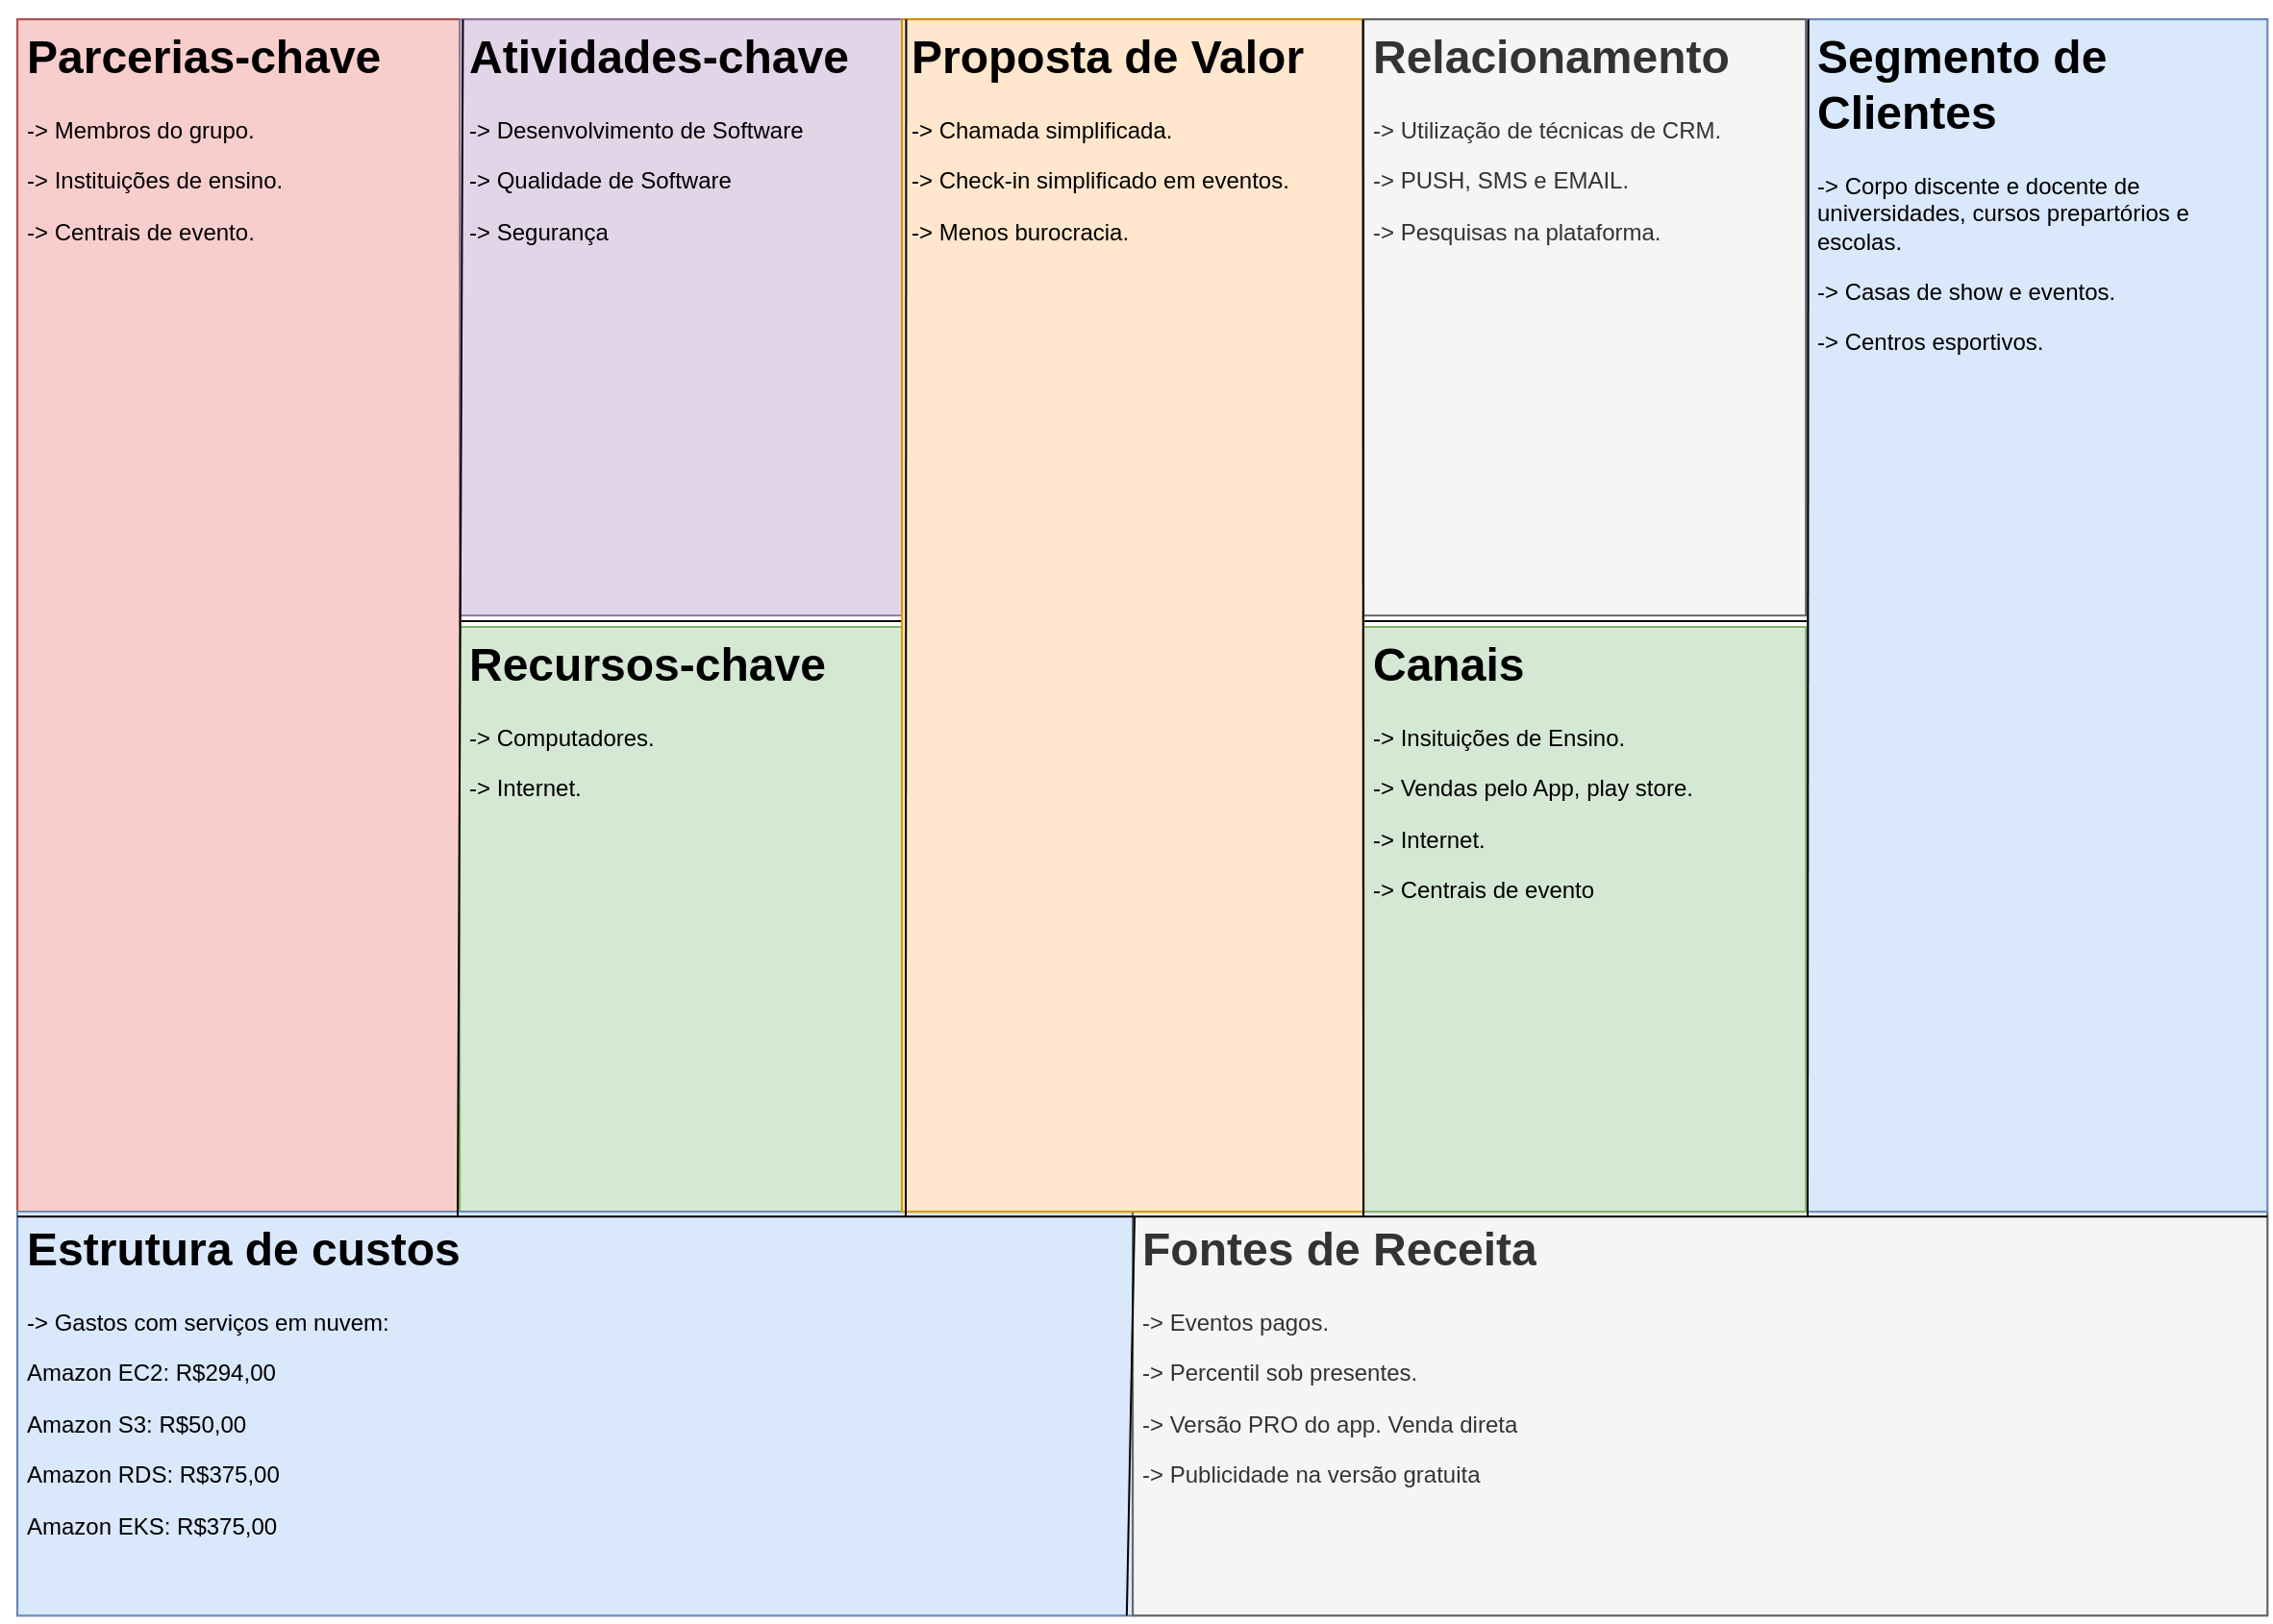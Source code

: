 <mxfile version="13.7.6" type="github">
  <diagram id="CRjgLtSJ01sPmX14vaST" name="Page-1">
    <mxGraphModel dx="2616" dy="1577" grid="1" gridSize="10" guides="1" tooltips="1" connect="1" arrows="1" fold="1" page="1" pageScale="1" pageWidth="1169" pageHeight="827" math="0" shadow="0">
      <root>
        <mxCell id="0" />
        <mxCell id="1" parent="0" />
        <mxCell id="FqqMgEGBLyU7ChuTZoGB-25" value="" style="group;spacing=0;strokeColor=none;" vertex="1" connectable="0" parent="1">
          <mxGeometry x="-5" y="-13" width="1180" height="840" as="geometry" />
        </mxCell>
        <mxCell id="FqqMgEGBLyU7ChuTZoGB-3" value="" style="rounded=0;whiteSpace=wrap;html=1;container=1;" vertex="1" parent="FqqMgEGBLyU7ChuTZoGB-25">
          <mxGeometry x="9.077" y="7.084" width="1170" height="830" as="geometry" />
        </mxCell>
        <mxCell id="FqqMgEGBLyU7ChuTZoGB-27" value="&lt;h1&gt;Parcerias-chave&lt;/h1&gt;&lt;p&gt;-&amp;gt; Membros do grupo.&lt;/p&gt;&lt;p&gt;-&amp;gt; Instituições de ensino.&lt;/p&gt;&lt;p&gt;-&amp;gt; Centrais de evento.&lt;/p&gt;" style="text;html=1;strokeColor=#b85450;fillColor=#f8cecc;spacing=5;spacingTop=-20;whiteSpace=wrap;overflow=hidden;rounded=0;" vertex="1" parent="FqqMgEGBLyU7ChuTZoGB-3">
          <mxGeometry width="230" height="620" as="geometry" />
        </mxCell>
        <mxCell id="FqqMgEGBLyU7ChuTZoGB-186" value="" style="endArrow=none;html=1;" edge="1" parent="FqqMgEGBLyU7ChuTZoGB-3">
          <mxGeometry width="50" height="50" relative="1" as="geometry">
            <mxPoint x="230.923" y="312.916" as="sourcePoint" />
            <mxPoint x="460.923" y="312.916" as="targetPoint" />
          </mxGeometry>
        </mxCell>
        <mxCell id="FqqMgEGBLyU7ChuTZoGB-187" value="" style="endArrow=none;html=1;spacing=0;" edge="1" parent="FqqMgEGBLyU7ChuTZoGB-3">
          <mxGeometry width="50" height="50" relative="1" as="geometry">
            <mxPoint x="696" y="312.916" as="sourcePoint" />
            <mxPoint x="930.923" y="312.916" as="targetPoint" />
          </mxGeometry>
        </mxCell>
        <mxCell id="FqqMgEGBLyU7ChuTZoGB-188" value="&lt;h1&gt;Atividades-chave&lt;/h1&gt;&lt;p&gt;-&amp;gt; Desenvolvimento de Software&lt;/p&gt;&lt;p&gt;-&amp;gt; Qualidade de Software&lt;/p&gt;&lt;p&gt;-&amp;gt; Segurança&lt;/p&gt;" style="text;html=1;strokeColor=#9673a6;fillColor=#e1d5e7;spacing=5;spacingTop=-20;whiteSpace=wrap;overflow=hidden;rounded=0;" vertex="1" parent="FqqMgEGBLyU7ChuTZoGB-3">
          <mxGeometry x="230" width="230" height="310" as="geometry" />
        </mxCell>
        <mxCell id="FqqMgEGBLyU7ChuTZoGB-189" value="&lt;h1&gt;Recursos-chave&lt;/h1&gt;&lt;p&gt;-&amp;gt; Computadores.&lt;/p&gt;&lt;p&gt;-&amp;gt; Internet.&lt;/p&gt;" style="text;html=1;strokeColor=#82b366;fillColor=#d5e8d4;spacing=5;spacingTop=-20;whiteSpace=wrap;overflow=hidden;rounded=0;" vertex="1" parent="FqqMgEGBLyU7ChuTZoGB-3">
          <mxGeometry x="230" y="315.92" width="230" height="304.08" as="geometry" />
        </mxCell>
        <mxCell id="FqqMgEGBLyU7ChuTZoGB-190" value="&lt;h1&gt;Estrutura de custos&lt;/h1&gt;&lt;p&gt;-&amp;gt; Gastos com serviços em nuvem:&lt;/p&gt;&lt;p&gt;Amazon EC2: R$294,00&lt;/p&gt;&lt;p&gt;Amazon S3: R$50,00&lt;/p&gt;&lt;p&gt;Amazon RDS: R$375,00&lt;/p&gt;&lt;p&gt;Amazon EKS: R$375,00&lt;/p&gt;" style="text;html=1;strokeColor=#6c8ebf;fillColor=#dae8fc;spacing=5;spacingTop=-20;whiteSpace=wrap;overflow=hidden;rounded=0;" vertex="1" parent="FqqMgEGBLyU7ChuTZoGB-3">
          <mxGeometry y="620" width="580" height="210" as="geometry" />
        </mxCell>
        <mxCell id="FqqMgEGBLyU7ChuTZoGB-191" value="&lt;h1&gt;Fontes de Receita&lt;/h1&gt;&lt;p&gt;-&amp;gt; Eventos pagos.&lt;/p&gt;&lt;p&gt;-&amp;gt; Percentil sob presentes.&lt;/p&gt;&lt;p&gt;-&amp;gt; Versão PRO do app. Venda direta&lt;/p&gt;&lt;p&gt;-&amp;gt; Publicidade na versão gratuita&lt;/p&gt;" style="text;html=1;strokeColor=#666666;fillColor=#f5f5f5;spacing=5;spacingTop=-20;whiteSpace=wrap;overflow=hidden;rounded=0;fontColor=#333333;" vertex="1" parent="FqqMgEGBLyU7ChuTZoGB-3">
          <mxGeometry x="580" y="620" width="590" height="210" as="geometry" />
        </mxCell>
        <mxCell id="FqqMgEGBLyU7ChuTZoGB-192" value="&lt;h1&gt;Canais&lt;/h1&gt;&lt;p&gt;-&amp;gt; Insituições de Ensino.&lt;/p&gt;&lt;p&gt;-&amp;gt; Vendas pelo App, play store.&lt;/p&gt;&lt;p&gt;-&amp;gt; Internet.&lt;/p&gt;&lt;p&gt;-&amp;gt; Centrais de evento&lt;/p&gt;" style="text;html=1;strokeColor=#82b366;fillColor=#d5e8d4;spacing=5;spacingTop=-20;whiteSpace=wrap;overflow=hidden;rounded=0;" vertex="1" parent="FqqMgEGBLyU7ChuTZoGB-3">
          <mxGeometry x="700" y="315.92" width="230" height="304.08" as="geometry" />
        </mxCell>
        <mxCell id="FqqMgEGBLyU7ChuTZoGB-193" value="&lt;h1&gt;Proposta de Valor&lt;/h1&gt;&lt;p&gt;-&amp;gt; Chamada simplificada.&lt;/p&gt;&lt;p&gt;-&amp;gt; Check-in simplificado em eventos.&lt;/p&gt;&lt;p&gt;-&amp;gt; Menos burocracia.&lt;/p&gt;&lt;p&gt;&lt;br&gt;&lt;/p&gt;" style="text;html=1;spacing=5;spacingTop=-20;whiteSpace=wrap;overflow=hidden;rounded=0;fillColor=#ffe6cc;strokeColor=#d79b00;" vertex="1" parent="FqqMgEGBLyU7ChuTZoGB-3">
          <mxGeometry x="460" width="240" height="620" as="geometry" />
        </mxCell>
        <mxCell id="FqqMgEGBLyU7ChuTZoGB-195" value="&lt;h1&gt;Segmento de Clientes&lt;/h1&gt;&lt;p&gt;-&amp;gt; Corpo discente e docente de universidades, cursos prepartórios e escolas.&lt;/p&gt;&lt;p&gt;-&amp;gt; Casas de show e eventos.&lt;/p&gt;&lt;p&gt;-&amp;gt; Centros esportivos.&lt;/p&gt;" style="text;html=1;strokeColor=#6c8ebf;fillColor=#dae8fc;spacing=5;spacingTop=-20;whiteSpace=wrap;overflow=hidden;rounded=0;" vertex="1" parent="FqqMgEGBLyU7ChuTZoGB-3">
          <mxGeometry x="930.92" width="239.08" height="620" as="geometry" />
        </mxCell>
        <mxCell id="FqqMgEGBLyU7ChuTZoGB-196" value="&lt;h1&gt;Relacionamento&lt;/h1&gt;&lt;p&gt;-&amp;gt; Utilização de técnicas de CRM.&lt;/p&gt;&lt;p&gt;-&amp;gt; PUSH, SMS e EMAIL.&lt;/p&gt;&lt;p&gt;-&amp;gt; Pesquisas na plataforma.&lt;/p&gt;&lt;p&gt;&lt;br&gt;&lt;/p&gt;" style="text;html=1;strokeColor=#666666;fillColor=#f5f5f5;spacing=5;spacingTop=-20;whiteSpace=wrap;overflow=hidden;rounded=0;fontColor=#333333;" vertex="1" parent="FqqMgEGBLyU7ChuTZoGB-3">
          <mxGeometry x="700" width="230" height="310" as="geometry" />
        </mxCell>
        <mxCell id="FqqMgEGBLyU7ChuTZoGB-8" value="" style="endArrow=none;html=1;exitX=0;exitY=0.75;exitDx=0;exitDy=0;entryX=1;entryY=0.75;entryDx=0;entryDy=0;" edge="1" parent="FqqMgEGBLyU7ChuTZoGB-25" source="FqqMgEGBLyU7ChuTZoGB-3" target="FqqMgEGBLyU7ChuTZoGB-3">
          <mxGeometry width="50" height="50" relative="1" as="geometry">
            <mxPoint x="499.231" y="571.392" as="sourcePoint" />
            <mxPoint x="574.872" y="503.37" as="targetPoint" />
          </mxGeometry>
        </mxCell>
        <mxCell id="FqqMgEGBLyU7ChuTZoGB-9" value="" style="endArrow=none;html=1;entryX=0.198;entryY=0;entryDx=0;entryDy=0;entryPerimeter=0;" edge="1" parent="FqqMgEGBLyU7ChuTZoGB-25" target="FqqMgEGBLyU7ChuTZoGB-3">
          <mxGeometry width="50" height="50" relative="1" as="geometry">
            <mxPoint x="238" y="630" as="sourcePoint" />
            <mxPoint x="244" y="6" as="targetPoint" />
          </mxGeometry>
        </mxCell>
        <mxCell id="FqqMgEGBLyU7ChuTZoGB-10" value="" style="endArrow=none;html=1;entryX=0.395;entryY=0;entryDx=0;entryDy=0;entryPerimeter=0;" edge="1" parent="FqqMgEGBLyU7ChuTZoGB-25" target="FqqMgEGBLyU7ChuTZoGB-3">
          <mxGeometry width="50" height="50" relative="1" as="geometry">
            <mxPoint x="471" y="630" as="sourcePoint" />
            <mxPoint x="467.462" y="13.605" as="targetPoint" />
          </mxGeometry>
        </mxCell>
        <mxCell id="FqqMgEGBLyU7ChuTZoGB-12" value="" style="endArrow=none;html=1;entryX=0.796;entryY=0;entryDx=0;entryDy=0;entryPerimeter=0;" edge="1" parent="FqqMgEGBLyU7ChuTZoGB-25" target="FqqMgEGBLyU7ChuTZoGB-3">
          <mxGeometry width="50" height="50" relative="1" as="geometry">
            <mxPoint x="940" y="630" as="sourcePoint" />
            <mxPoint x="590" y="231.278" as="targetPoint" />
          </mxGeometry>
        </mxCell>
        <mxCell id="FqqMgEGBLyU7ChuTZoGB-15" value="" style="endArrow=none;html=1;" edge="1" parent="FqqMgEGBLyU7ChuTZoGB-25" source="FqqMgEGBLyU7ChuTZoGB-3">
          <mxGeometry width="50" height="50" relative="1" as="geometry">
            <mxPoint x="514.359" y="707.438" as="sourcePoint" />
            <mxPoint x="590" y="630" as="targetPoint" />
          </mxGeometry>
        </mxCell>
        <mxCell id="FqqMgEGBLyU7ChuTZoGB-184" value="" style="endArrow=none;html=1;entryX=0.598;entryY=0;entryDx=0;entryDy=0;entryPerimeter=0;" edge="1" parent="FqqMgEGBLyU7ChuTZoGB-25" target="FqqMgEGBLyU7ChuTZoGB-3">
          <mxGeometry width="50" height="50" relative="1" as="geometry">
            <mxPoint x="709" y="630" as="sourcePoint" />
            <mxPoint x="711" y="20" as="targetPoint" />
          </mxGeometry>
        </mxCell>
      </root>
    </mxGraphModel>
  </diagram>
</mxfile>

